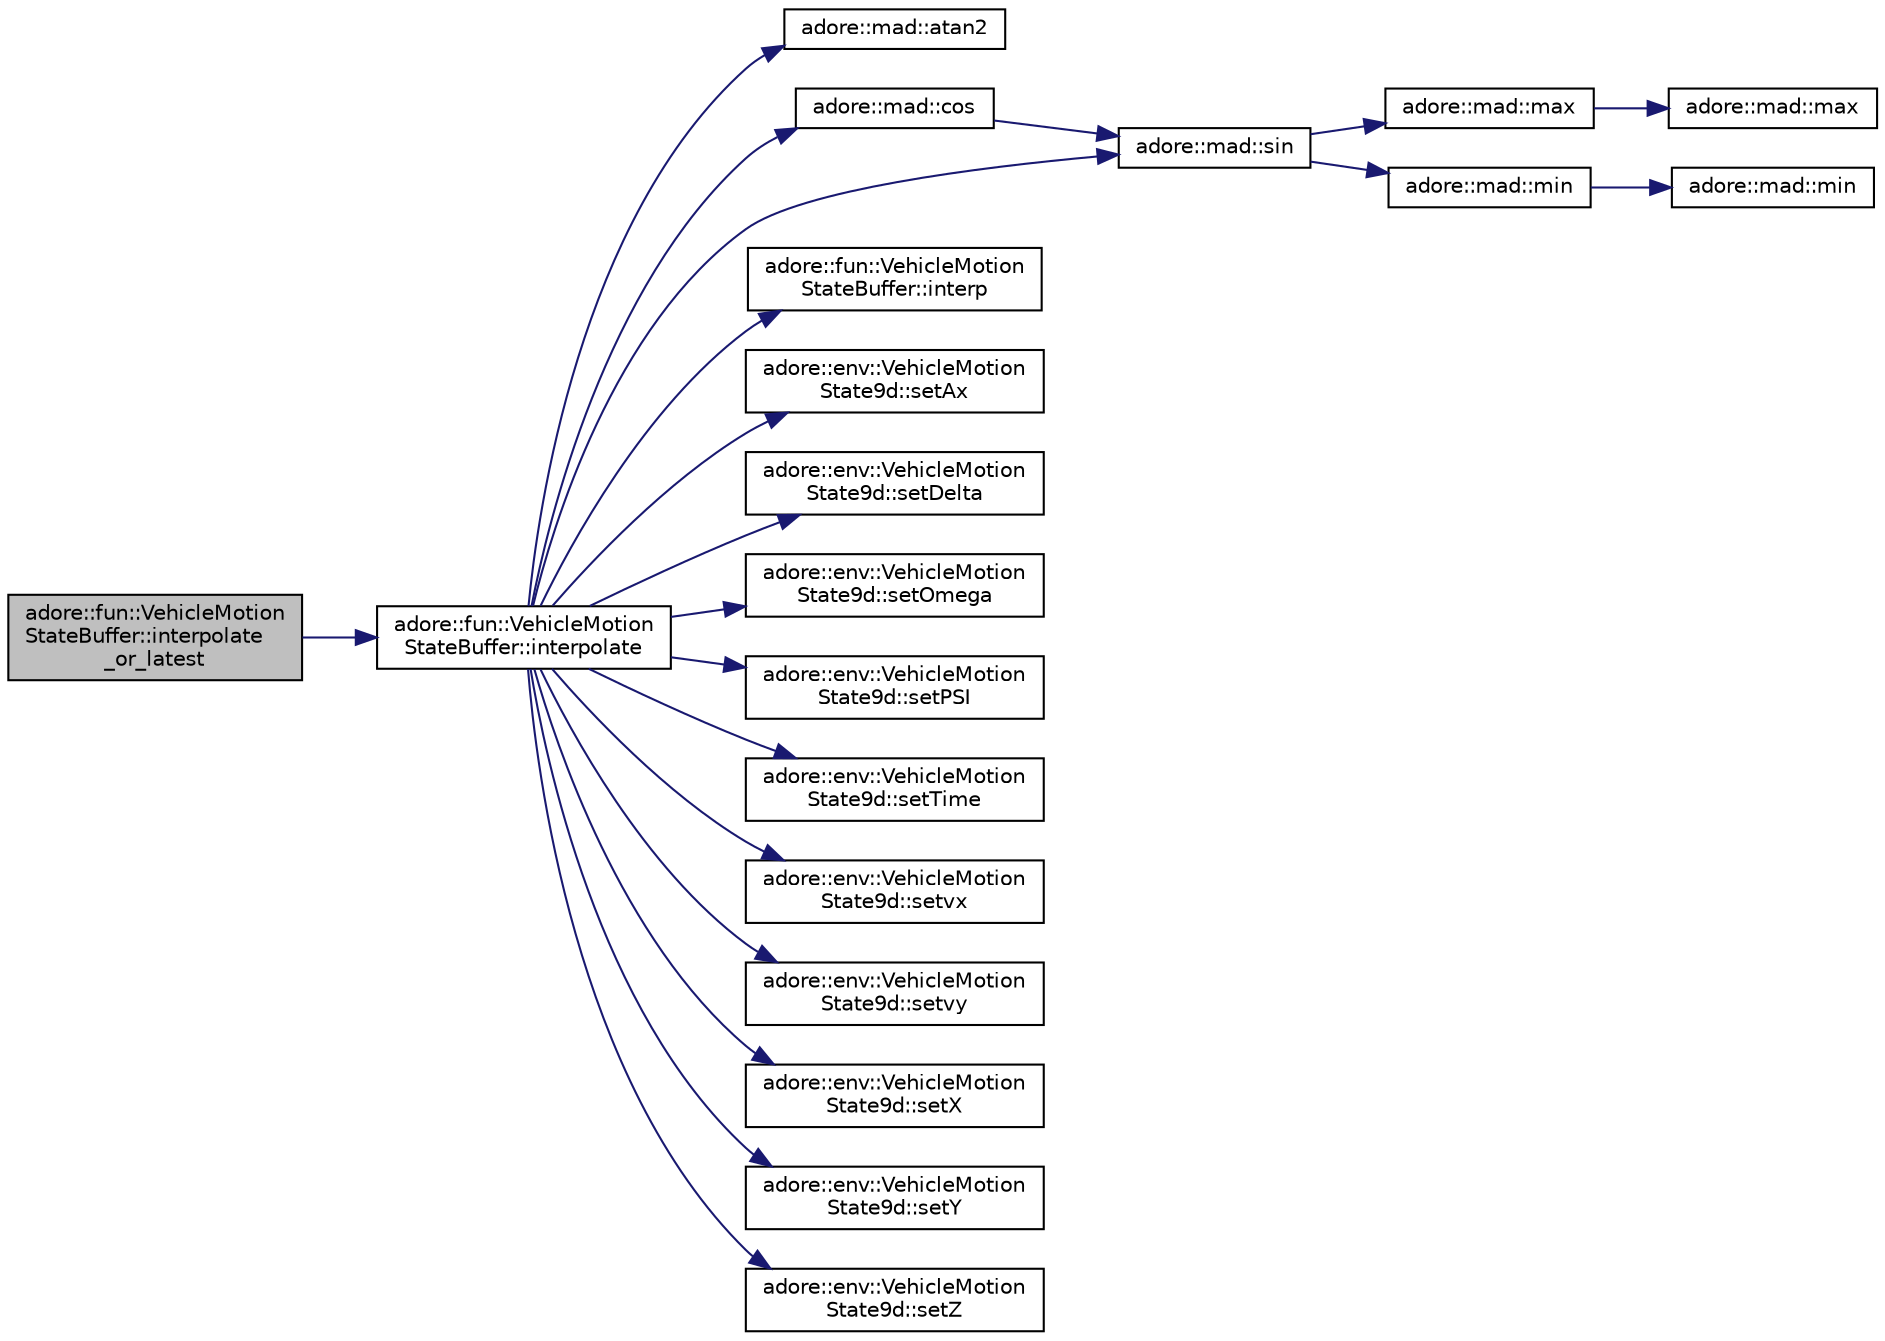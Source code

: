 digraph "adore::fun::VehicleMotionStateBuffer::interpolate_or_latest"
{
 // LATEX_PDF_SIZE
  edge [fontname="Helvetica",fontsize="10",labelfontname="Helvetica",labelfontsize="10"];
  node [fontname="Helvetica",fontsize="10",shape=record];
  rankdir="LR";
  Node1 [label="adore::fun::VehicleMotion\lStateBuffer::interpolate\l_or_latest",height=0.2,width=0.4,color="black", fillcolor="grey75", style="filled", fontcolor="black",tooltip="get the latest, if"];
  Node1 -> Node2 [color="midnightblue",fontsize="10",style="solid",fontname="Helvetica"];
  Node2 [label="adore::fun::VehicleMotion\lStateBuffer::interpolate",height=0.2,width=0.4,color="black", fillcolor="white", style="filled",URL="$classadore_1_1fun_1_1VehicleMotionStateBuffer.html#aa1bd49db8e93f325d0da95bccdadfdb9",tooltip="interpolate a value for time t, if t is in buffered time range"];
  Node2 -> Node3 [color="midnightblue",fontsize="10",style="solid",fontname="Helvetica"];
  Node3 [label="adore::mad::atan2",height=0.2,width=0.4,color="black", fillcolor="white", style="filled",URL="$namespaceadore_1_1mad.html#a37d645f2d2b0aa8f1c7015ba4e502617",tooltip=" "];
  Node2 -> Node4 [color="midnightblue",fontsize="10",style="solid",fontname="Helvetica"];
  Node4 [label="adore::mad::cos",height=0.2,width=0.4,color="black", fillcolor="white", style="filled",URL="$namespaceadore_1_1mad.html#a70b9fe3efbb34c0f9621147e3456bfa8",tooltip=" "];
  Node4 -> Node5 [color="midnightblue",fontsize="10",style="solid",fontname="Helvetica"];
  Node5 [label="adore::mad::sin",height=0.2,width=0.4,color="black", fillcolor="white", style="filled",URL="$namespaceadore_1_1mad.html#acec540f9bf9b6eb0e027d332d3fe5577",tooltip=" "];
  Node5 -> Node6 [color="midnightblue",fontsize="10",style="solid",fontname="Helvetica"];
  Node6 [label="adore::mad::max",height=0.2,width=0.4,color="black", fillcolor="white", style="filled",URL="$namespaceadore_1_1mad.html#adea062854ef0b105a3fdca8cf2aca945",tooltip=" "];
  Node6 -> Node7 [color="midnightblue",fontsize="10",style="solid",fontname="Helvetica"];
  Node7 [label="adore::mad::max",height=0.2,width=0.4,color="black", fillcolor="white", style="filled",URL="$namespaceadore_1_1mad.html#a618a8842fed7b9375957b1e393c58492",tooltip=" "];
  Node5 -> Node8 [color="midnightblue",fontsize="10",style="solid",fontname="Helvetica"];
  Node8 [label="adore::mad::min",height=0.2,width=0.4,color="black", fillcolor="white", style="filled",URL="$namespaceadore_1_1mad.html#ab58ecb752f9bbfe27832e0a2c0e22c2b",tooltip=" "];
  Node8 -> Node9 [color="midnightblue",fontsize="10",style="solid",fontname="Helvetica"];
  Node9 [label="adore::mad::min",height=0.2,width=0.4,color="black", fillcolor="white", style="filled",URL="$namespaceadore_1_1mad.html#ac61b79c007d1859f93a10c04272095a1",tooltip=" "];
  Node2 -> Node10 [color="midnightblue",fontsize="10",style="solid",fontname="Helvetica"];
  Node10 [label="adore::fun::VehicleMotion\lStateBuffer::interp",height=0.2,width=0.4,color="black", fillcolor="white", style="filled",URL="$classadore_1_1fun_1_1VehicleMotionStateBuffer.html#ad8d17bb907b47376a35dd63e47928b19",tooltip=" "];
  Node2 -> Node11 [color="midnightblue",fontsize="10",style="solid",fontname="Helvetica"];
  Node11 [label="adore::env::VehicleMotion\lState9d::setAx",height=0.2,width=0.4,color="black", fillcolor="white", style="filled",URL="$structadore_1_1env_1_1VehicleMotionState9d.html#a386b3340baca41b2837ce151d0723a34",tooltip="Set the longitudinal acceleration."];
  Node2 -> Node12 [color="midnightblue",fontsize="10",style="solid",fontname="Helvetica"];
  Node12 [label="adore::env::VehicleMotion\lState9d::setDelta",height=0.2,width=0.4,color="black", fillcolor="white", style="filled",URL="$structadore_1_1env_1_1VehicleMotionState9d.html#ac1ead2ba99a3e67f90d81a9de1f26dea",tooltip="Set the steering angle."];
  Node2 -> Node13 [color="midnightblue",fontsize="10",style="solid",fontname="Helvetica"];
  Node13 [label="adore::env::VehicleMotion\lState9d::setOmega",height=0.2,width=0.4,color="black", fillcolor="white", style="filled",URL="$structadore_1_1env_1_1VehicleMotionState9d.html#a88c3073bde99b03a8431e0ad0ddf110a",tooltip="Set the yaw rate."];
  Node2 -> Node14 [color="midnightblue",fontsize="10",style="solid",fontname="Helvetica"];
  Node14 [label="adore::env::VehicleMotion\lState9d::setPSI",height=0.2,width=0.4,color="black", fillcolor="white", style="filled",URL="$structadore_1_1env_1_1VehicleMotionState9d.html#ab86b791bc6990e970e9fb6e0e5a4007b",tooltip="set the heading"];
  Node2 -> Node15 [color="midnightblue",fontsize="10",style="solid",fontname="Helvetica"];
  Node15 [label="adore::env::VehicleMotion\lState9d::setTime",height=0.2,width=0.4,color="black", fillcolor="white", style="filled",URL="$structadore_1_1env_1_1VehicleMotionState9d.html#ae567103c42e2b947fe4655e8bff22cfc",tooltip="Set the time."];
  Node2 -> Node16 [color="midnightblue",fontsize="10",style="solid",fontname="Helvetica"];
  Node16 [label="adore::env::VehicleMotion\lState9d::setvx",height=0.2,width=0.4,color="black", fillcolor="white", style="filled",URL="$structadore_1_1env_1_1VehicleMotionState9d.html#a467c0270b93452680cc6c2cfdb78d2f0",tooltip="set the longitudinal velocity"];
  Node2 -> Node17 [color="midnightblue",fontsize="10",style="solid",fontname="Helvetica"];
  Node17 [label="adore::env::VehicleMotion\lState9d::setvy",height=0.2,width=0.4,color="black", fillcolor="white", style="filled",URL="$structadore_1_1env_1_1VehicleMotionState9d.html#aba1577c93d3804f2271db465e8487007",tooltip="set the lateral velocity"];
  Node2 -> Node18 [color="midnightblue",fontsize="10",style="solid",fontname="Helvetica"];
  Node18 [label="adore::env::VehicleMotion\lState9d::setX",height=0.2,width=0.4,color="black", fillcolor="white", style="filled",URL="$structadore_1_1env_1_1VehicleMotionState9d.html#a9c0059501475287069f2c66f81bccbe0",tooltip="Set the x-coordinate."];
  Node2 -> Node19 [color="midnightblue",fontsize="10",style="solid",fontname="Helvetica"];
  Node19 [label="adore::env::VehicleMotion\lState9d::setY",height=0.2,width=0.4,color="black", fillcolor="white", style="filled",URL="$structadore_1_1env_1_1VehicleMotionState9d.html#a14d7aaf7687a0d1d133fb1d0ff186a77",tooltip="Set the y-coordinate."];
  Node2 -> Node20 [color="midnightblue",fontsize="10",style="solid",fontname="Helvetica"];
  Node20 [label="adore::env::VehicleMotion\lState9d::setZ",height=0.2,width=0.4,color="black", fillcolor="white", style="filled",URL="$structadore_1_1env_1_1VehicleMotionState9d.html#a00563022c6911fc985e8fd60ac0ad946",tooltip="Set the z-coordinate."];
  Node2 -> Node5 [color="midnightblue",fontsize="10",style="solid",fontname="Helvetica"];
}
